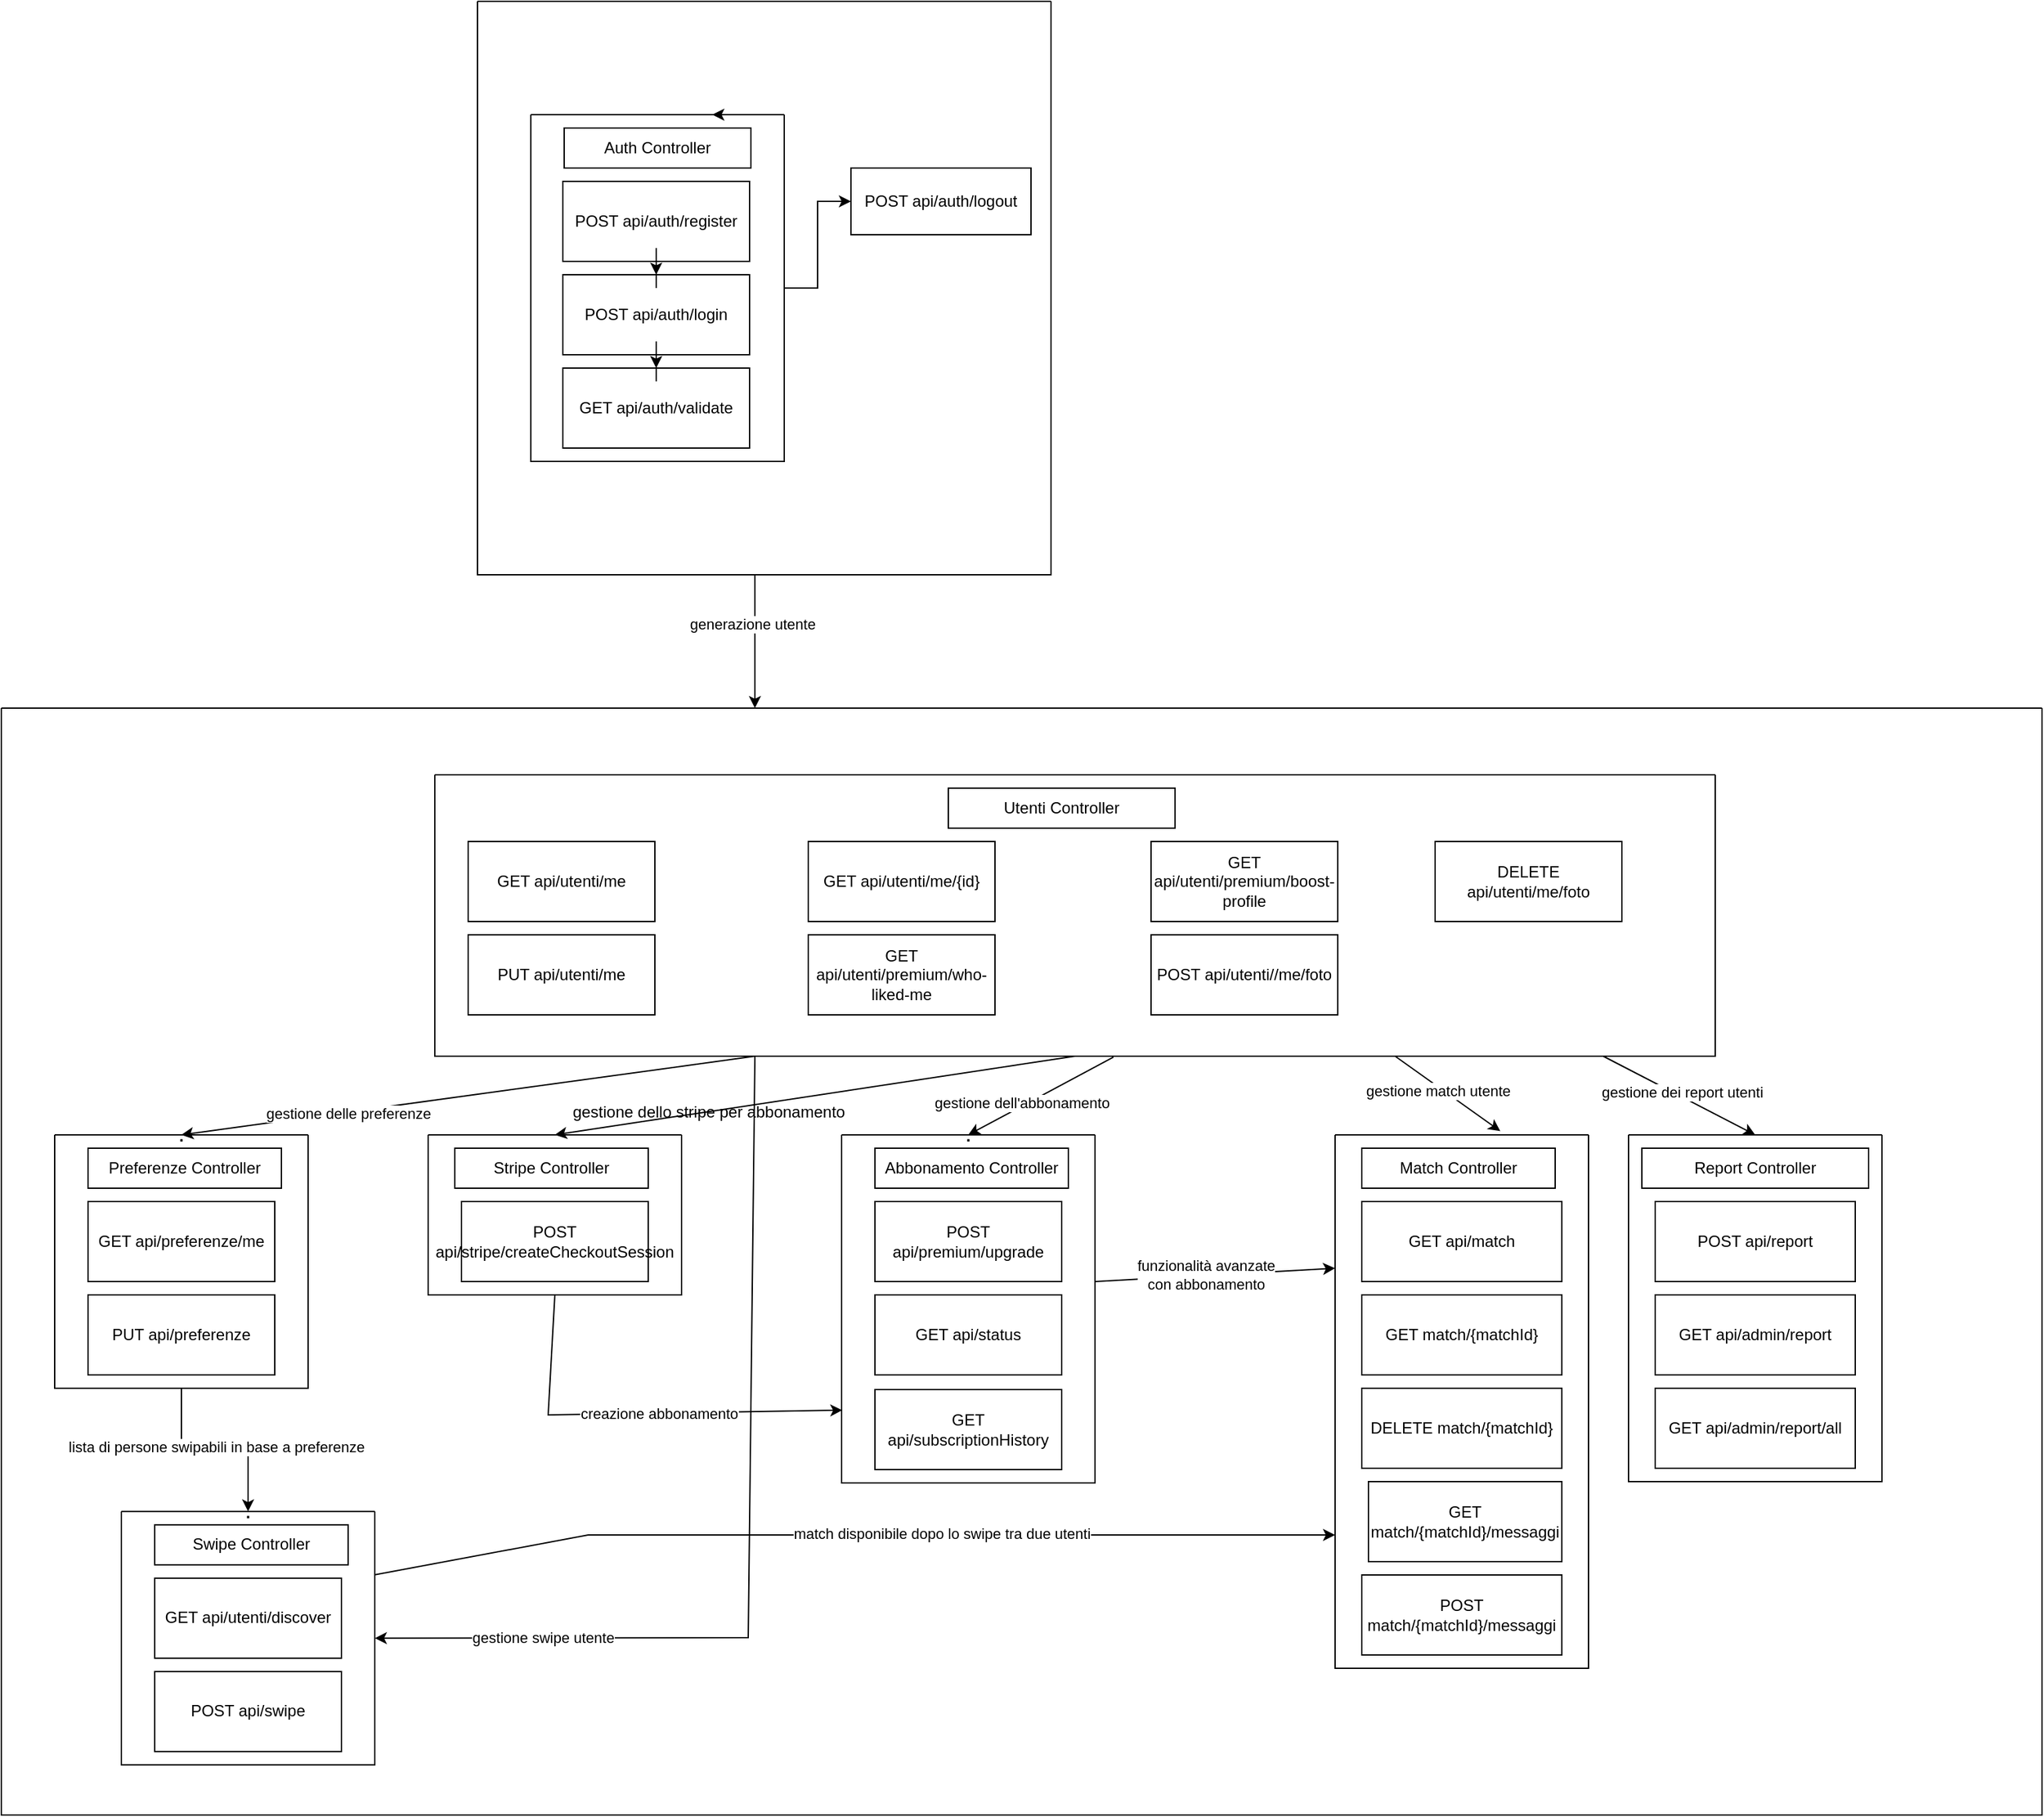 <mxfile version="27.1.4">
  <diagram name="Pagina-1" id="zTd8ogNlLjzsdBJeOwFS">
    <mxGraphModel dx="1678" dy="884" grid="1" gridSize="10" guides="1" tooltips="1" connect="1" arrows="1" fold="1" page="1" pageScale="1" pageWidth="827" pageHeight="1169" math="0" shadow="0">
      <root>
        <mxCell id="0" />
        <mxCell id="1" parent="0" />
        <mxCell id="6NuOI_jfBILMdRl15yHK-2" style="edgeStyle=orthogonalEdgeStyle;rounded=0;orthogonalLoop=1;jettySize=auto;html=1;exitX=0.5;exitY=1;exitDx=0;exitDy=0;" parent="1" source="6NuOI_jfBILMdRl15yHK-4" target="6NuOI_jfBILMdRl15yHK-1" edge="1">
          <mxGeometry relative="1" as="geometry">
            <Array as="points">
              <mxPoint x="605" y="450" />
            </Array>
          </mxGeometry>
        </mxCell>
        <mxCell id="tZ0k8Cin9hsQhBbYIyq4-41" value="generazione utente" style="edgeLabel;html=1;align=center;verticalAlign=middle;resizable=0;points=[];" vertex="1" connectable="0" parent="6NuOI_jfBILMdRl15yHK-2">
          <mxGeometry x="-0.178" y="-2" relative="1" as="geometry">
            <mxPoint as="offset" />
          </mxGeometry>
        </mxCell>
        <mxCell id="6NuOI_jfBILMdRl15yHK-1" value="" style="swimlane;startSize=0;" parent="1" vertex="1">
          <mxGeometry x="40" y="550" width="1530" height="830" as="geometry" />
        </mxCell>
        <mxCell id="TYeEJn4T7VQLtmHj-3OH-46" value="." style="swimlane;startSize=0;" parent="6NuOI_jfBILMdRl15yHK-1" vertex="1">
          <mxGeometry x="90" y="602.42" width="190" height="190" as="geometry" />
        </mxCell>
        <mxCell id="TYeEJn4T7VQLtmHj-3OH-47" value="Swipe Controller" style="rounded=0;whiteSpace=wrap;html=1;" parent="TYeEJn4T7VQLtmHj-3OH-46" vertex="1">
          <mxGeometry x="25" y="10" width="145" height="30" as="geometry" />
        </mxCell>
        <mxCell id="TYeEJn4T7VQLtmHj-3OH-48" value="POST api/swipe" style="rounded=0;whiteSpace=wrap;html=1;" parent="TYeEJn4T7VQLtmHj-3OH-46" vertex="1">
          <mxGeometry x="25" y="120" width="140" height="60" as="geometry" />
        </mxCell>
        <mxCell id="TYeEJn4T7VQLtmHj-3OH-49" value="GET api/utenti/discover" style="rounded=0;whiteSpace=wrap;html=1;" parent="TYeEJn4T7VQLtmHj-3OH-46" vertex="1">
          <mxGeometry x="25" y="50" width="140" height="60" as="geometry" />
        </mxCell>
        <mxCell id="TYeEJn4T7VQLtmHj-3OH-55" style="edgeStyle=orthogonalEdgeStyle;rounded=0;orthogonalLoop=1;jettySize=auto;html=1;exitX=0.5;exitY=1;exitDx=0;exitDy=0;" parent="6NuOI_jfBILMdRl15yHK-1" source="TYeEJn4T7VQLtmHj-3OH-46" target="TYeEJn4T7VQLtmHj-3OH-46" edge="1">
          <mxGeometry relative="1" as="geometry" />
        </mxCell>
        <mxCell id="TYeEJn4T7VQLtmHj-3OH-43" value="" style="swimlane;startSize=0;" parent="6NuOI_jfBILMdRl15yHK-1" vertex="1">
          <mxGeometry x="325" y="50" width="960" height="211" as="geometry" />
        </mxCell>
        <mxCell id="TYeEJn4T7VQLtmHj-3OH-44" value="Utenti Controller" style="rounded=0;whiteSpace=wrap;html=1;" parent="TYeEJn4T7VQLtmHj-3OH-43" vertex="1">
          <mxGeometry x="385" y="10" width="170" height="30" as="geometry" />
        </mxCell>
        <mxCell id="TYeEJn4T7VQLtmHj-3OH-26" value="PUT api/utenti/me" style="rounded=0;whiteSpace=wrap;html=1;" parent="TYeEJn4T7VQLtmHj-3OH-43" vertex="1">
          <mxGeometry x="25" y="120" width="140" height="60" as="geometry" />
        </mxCell>
        <mxCell id="TYeEJn4T7VQLtmHj-3OH-25" value="GET api/utenti/me" style="rounded=0;whiteSpace=wrap;html=1;" parent="TYeEJn4T7VQLtmHj-3OH-43" vertex="1">
          <mxGeometry x="25" y="50" width="140" height="60" as="geometry" />
        </mxCell>
        <mxCell id="TYeEJn4T7VQLtmHj-3OH-27" value="GET api/utenti/me/{id}" style="rounded=0;whiteSpace=wrap;html=1;" parent="TYeEJn4T7VQLtmHj-3OH-43" vertex="1">
          <mxGeometry x="280" y="50" width="140" height="60" as="geometry" />
        </mxCell>
        <mxCell id="TYeEJn4T7VQLtmHj-3OH-28" value="GET api/utenti/premium/who-liked-me" style="rounded=0;whiteSpace=wrap;html=1;" parent="TYeEJn4T7VQLtmHj-3OH-43" vertex="1">
          <mxGeometry x="280" y="120" width="140" height="60" as="geometry" />
        </mxCell>
        <mxCell id="TYeEJn4T7VQLtmHj-3OH-29" value="GET api/utenti/premium/boost-profile" style="rounded=0;whiteSpace=wrap;html=1;" parent="TYeEJn4T7VQLtmHj-3OH-43" vertex="1">
          <mxGeometry x="537" y="50" width="140" height="60" as="geometry" />
        </mxCell>
        <mxCell id="TYeEJn4T7VQLtmHj-3OH-30" value="POST api/utenti//me/foto" style="rounded=0;whiteSpace=wrap;html=1;" parent="TYeEJn4T7VQLtmHj-3OH-43" vertex="1">
          <mxGeometry x="537" y="120" width="140" height="60" as="geometry" />
        </mxCell>
        <mxCell id="TYeEJn4T7VQLtmHj-3OH-31" value="DELETE api/utenti/me/foto" style="rounded=0;whiteSpace=wrap;html=1;" parent="TYeEJn4T7VQLtmHj-3OH-43" vertex="1">
          <mxGeometry x="750" y="50" width="140" height="60" as="geometry" />
        </mxCell>
        <mxCell id="tZ0k8Cin9hsQhBbYIyq4-21" value="" style="endArrow=classic;html=1;rounded=0;entryX=0.5;entryY=0;entryDx=0;entryDy=0;" edge="1" parent="TYeEJn4T7VQLtmHj-3OH-43" target="i-C67bJ2zKy4lFZnUcYV-8">
          <mxGeometry width="50" height="50" relative="1" as="geometry">
            <mxPoint x="876" y="211" as="sourcePoint" />
            <mxPoint x="926" y="161" as="targetPoint" />
          </mxGeometry>
        </mxCell>
        <mxCell id="tZ0k8Cin9hsQhBbYIyq4-34" value="gestione dei report utenti" style="edgeLabel;html=1;align=center;verticalAlign=middle;resizable=0;points=[];" vertex="1" connectable="0" parent="tZ0k8Cin9hsQhBbYIyq4-21">
          <mxGeometry x="0.012" y="3" relative="1" as="geometry">
            <mxPoint as="offset" />
          </mxGeometry>
        </mxCell>
        <mxCell id="TYeEJn4T7VQLtmHj-3OH-58" value="" style="swimlane;startSize=0;" parent="6NuOI_jfBILMdRl15yHK-1" vertex="1">
          <mxGeometry x="1000" y="320" width="190" height="400" as="geometry" />
        </mxCell>
        <mxCell id="TYeEJn4T7VQLtmHj-3OH-59" value="Match Controller" style="rounded=0;whiteSpace=wrap;html=1;" parent="TYeEJn4T7VQLtmHj-3OH-58" vertex="1">
          <mxGeometry x="20" y="10" width="145" height="30" as="geometry" />
        </mxCell>
        <mxCell id="TYeEJn4T7VQLtmHj-3OH-60" value="GET match/{matchId}" style="rounded=0;whiteSpace=wrap;html=1;" parent="TYeEJn4T7VQLtmHj-3OH-58" vertex="1">
          <mxGeometry x="20" y="120" width="150" height="60" as="geometry" />
        </mxCell>
        <mxCell id="TYeEJn4T7VQLtmHj-3OH-61" value="GET api/match" style="rounded=0;whiteSpace=wrap;html=1;" parent="TYeEJn4T7VQLtmHj-3OH-58" vertex="1">
          <mxGeometry x="20" y="50" width="150" height="60" as="geometry" />
        </mxCell>
        <mxCell id="TYeEJn4T7VQLtmHj-3OH-62" value="DELETE match/{matchId}" style="rounded=0;whiteSpace=wrap;html=1;" parent="TYeEJn4T7VQLtmHj-3OH-58" vertex="1">
          <mxGeometry x="20" y="190" width="150" height="60" as="geometry" />
        </mxCell>
        <mxCell id="TYeEJn4T7VQLtmHj-3OH-63" value="GET match/{matchId}/messaggi" style="rounded=0;whiteSpace=wrap;html=1;" parent="TYeEJn4T7VQLtmHj-3OH-58" vertex="1">
          <mxGeometry x="25" y="260" width="145" height="60" as="geometry" />
        </mxCell>
        <mxCell id="TYeEJn4T7VQLtmHj-3OH-64" value="POST match/{matchId}/messaggi" style="rounded=0;whiteSpace=wrap;html=1;" parent="TYeEJn4T7VQLtmHj-3OH-58" vertex="1">
          <mxGeometry x="20" y="330" width="150" height="60" as="geometry" />
        </mxCell>
        <mxCell id="tZ0k8Cin9hsQhBbYIyq4-1" style="edgeStyle=orthogonalEdgeStyle;rounded=0;orthogonalLoop=1;jettySize=auto;html=1;entryX=0.5;entryY=0;entryDx=0;entryDy=0;" edge="1" parent="6NuOI_jfBILMdRl15yHK-1" source="6NuOI_jfBILMdRl15yHK-16" target="TYeEJn4T7VQLtmHj-3OH-46">
          <mxGeometry relative="1" as="geometry" />
        </mxCell>
        <mxCell id="tZ0k8Cin9hsQhBbYIyq4-36" value="lista di persone swipabili in base a preferenze" style="edgeLabel;html=1;align=center;verticalAlign=middle;resizable=0;points=[];" vertex="1" connectable="0" parent="tZ0k8Cin9hsQhBbYIyq4-1">
          <mxGeometry x="0.013" y="2" relative="1" as="geometry">
            <mxPoint as="offset" />
          </mxGeometry>
        </mxCell>
        <mxCell id="6NuOI_jfBILMdRl15yHK-16" value="." style="swimlane;startSize=0;" parent="6NuOI_jfBILMdRl15yHK-1" vertex="1">
          <mxGeometry x="40" y="320" width="190" height="190" as="geometry" />
        </mxCell>
        <mxCell id="6NuOI_jfBILMdRl15yHK-17" value="Preferenze Controller" style="rounded=0;whiteSpace=wrap;html=1;" parent="6NuOI_jfBILMdRl15yHK-16" vertex="1">
          <mxGeometry x="25" y="10" width="145" height="30" as="geometry" />
        </mxCell>
        <mxCell id="6NuOI_jfBILMdRl15yHK-18" value="PUT api/preferenze" style="rounded=0;whiteSpace=wrap;html=1;" parent="6NuOI_jfBILMdRl15yHK-16" vertex="1">
          <mxGeometry x="25" y="120" width="140" height="60" as="geometry" />
        </mxCell>
        <mxCell id="6NuOI_jfBILMdRl15yHK-19" value="GET api/preferenze/me" style="rounded=0;whiteSpace=wrap;html=1;" parent="6NuOI_jfBILMdRl15yHK-16" vertex="1">
          <mxGeometry x="25" y="50" width="140" height="60" as="geometry" />
        </mxCell>
        <mxCell id="6NuOI_jfBILMdRl15yHK-20" style="edgeStyle=orthogonalEdgeStyle;rounded=0;orthogonalLoop=1;jettySize=auto;html=1;exitX=0.5;exitY=1;exitDx=0;exitDy=0;" parent="6NuOI_jfBILMdRl15yHK-1" source="6NuOI_jfBILMdRl15yHK-16" target="6NuOI_jfBILMdRl15yHK-16" edge="1">
          <mxGeometry relative="1" as="geometry" />
        </mxCell>
        <mxCell id="i-C67bJ2zKy4lFZnUcYV-54" value="." style="swimlane;startSize=0;" parent="6NuOI_jfBILMdRl15yHK-1" vertex="1">
          <mxGeometry x="630" y="320" width="190" height="261" as="geometry" />
        </mxCell>
        <mxCell id="i-C67bJ2zKy4lFZnUcYV-55" value="Abbonamento Controller" style="rounded=0;whiteSpace=wrap;html=1;" parent="i-C67bJ2zKy4lFZnUcYV-54" vertex="1">
          <mxGeometry x="25" y="10" width="145" height="30" as="geometry" />
        </mxCell>
        <mxCell id="i-C67bJ2zKy4lFZnUcYV-56" value="GET api/status" style="rounded=0;whiteSpace=wrap;html=1;" parent="i-C67bJ2zKy4lFZnUcYV-54" vertex="1">
          <mxGeometry x="25" y="120" width="140" height="60" as="geometry" />
        </mxCell>
        <mxCell id="i-C67bJ2zKy4lFZnUcYV-57" value="POST api/premium/upgrade" style="rounded=0;whiteSpace=wrap;html=1;" parent="i-C67bJ2zKy4lFZnUcYV-54" vertex="1">
          <mxGeometry x="25" y="50" width="140" height="60" as="geometry" />
        </mxCell>
        <mxCell id="i-C67bJ2zKy4lFZnUcYV-59" value="GET api/subscriptionHistory" style="rounded=0;whiteSpace=wrap;html=1;" parent="i-C67bJ2zKy4lFZnUcYV-54" vertex="1">
          <mxGeometry x="25" y="191" width="140" height="60" as="geometry" />
        </mxCell>
        <mxCell id="i-C67bJ2zKy4lFZnUcYV-58" style="edgeStyle=orthogonalEdgeStyle;rounded=0;orthogonalLoop=1;jettySize=auto;html=1;exitX=0.5;exitY=1;exitDx=0;exitDy=0;" parent="6NuOI_jfBILMdRl15yHK-1" edge="1">
          <mxGeometry relative="1" as="geometry">
            <mxPoint x="1003.5" y="345.08" as="sourcePoint" />
            <mxPoint x="1003.5" y="345.08" as="targetPoint" />
          </mxGeometry>
        </mxCell>
        <mxCell id="TYeEJn4T7VQLtmHj-3OH-79" value="" style="swimlane;startSize=0;" parent="6NuOI_jfBILMdRl15yHK-1" vertex="1">
          <mxGeometry x="320" y="320" width="190" height="120" as="geometry" />
        </mxCell>
        <mxCell id="TYeEJn4T7VQLtmHj-3OH-80" value="Stripe Controller" style="rounded=0;whiteSpace=wrap;html=1;" parent="TYeEJn4T7VQLtmHj-3OH-79" vertex="1">
          <mxGeometry x="20" y="10" width="145" height="30" as="geometry" />
        </mxCell>
        <mxCell id="TYeEJn4T7VQLtmHj-3OH-82" value="POST api/stripe/createCheckoutSession" style="rounded=0;whiteSpace=wrap;html=1;" parent="TYeEJn4T7VQLtmHj-3OH-79" vertex="1">
          <mxGeometry x="25" y="50" width="140" height="60" as="geometry" />
        </mxCell>
        <mxCell id="i-C67bJ2zKy4lFZnUcYV-8" value="" style="swimlane;startSize=0;" parent="6NuOI_jfBILMdRl15yHK-1" vertex="1">
          <mxGeometry x="1220" y="320" width="190" height="260" as="geometry" />
        </mxCell>
        <mxCell id="i-C67bJ2zKy4lFZnUcYV-9" value="Report Controller" style="rounded=0;whiteSpace=wrap;html=1;" parent="i-C67bJ2zKy4lFZnUcYV-8" vertex="1">
          <mxGeometry x="10" y="10" width="170" height="30" as="geometry" />
        </mxCell>
        <mxCell id="i-C67bJ2zKy4lFZnUcYV-10" value="GET api/admin/report" style="rounded=0;whiteSpace=wrap;html=1;" parent="i-C67bJ2zKy4lFZnUcYV-8" vertex="1">
          <mxGeometry x="20" y="120" width="150" height="60" as="geometry" />
        </mxCell>
        <mxCell id="i-C67bJ2zKy4lFZnUcYV-11" value="POST api/report" style="rounded=0;whiteSpace=wrap;html=1;" parent="i-C67bJ2zKy4lFZnUcYV-8" vertex="1">
          <mxGeometry x="20" y="50" width="150" height="60" as="geometry" />
        </mxCell>
        <mxCell id="i-C67bJ2zKy4lFZnUcYV-12" value="GET api/admin/report/all" style="rounded=0;whiteSpace=wrap;html=1;" parent="i-C67bJ2zKy4lFZnUcYV-8" vertex="1">
          <mxGeometry x="20" y="190" width="150" height="60" as="geometry" />
        </mxCell>
        <mxCell id="tZ0k8Cin9hsQhBbYIyq4-10" value="" style="endArrow=classic;html=1;rounded=0;entryX=0.5;entryY=0;entryDx=0;entryDy=0;exitX=0.25;exitY=1;exitDx=0;exitDy=0;" edge="1" parent="6NuOI_jfBILMdRl15yHK-1" source="TYeEJn4T7VQLtmHj-3OH-43" target="6NuOI_jfBILMdRl15yHK-16">
          <mxGeometry width="50" height="50" relative="1" as="geometry">
            <mxPoint x="349" y="340" as="sourcePoint" />
            <mxPoint x="399" y="290" as="targetPoint" />
          </mxGeometry>
        </mxCell>
        <mxCell id="tZ0k8Cin9hsQhBbYIyq4-24" value="gestione delle preferenze" style="edgeLabel;html=1;align=center;verticalAlign=middle;resizable=0;points=[];" vertex="1" connectable="0" parent="tZ0k8Cin9hsQhBbYIyq4-10">
          <mxGeometry x="0.419" y="1" relative="1" as="geometry">
            <mxPoint as="offset" />
          </mxGeometry>
        </mxCell>
        <mxCell id="tZ0k8Cin9hsQhBbYIyq4-13" value="" style="endArrow=classic;html=1;rounded=0;entryX=0.5;entryY=0;entryDx=0;entryDy=0;exitX=0.5;exitY=1;exitDx=0;exitDy=0;" edge="1" parent="6NuOI_jfBILMdRl15yHK-1" source="TYeEJn4T7VQLtmHj-3OH-43" target="TYeEJn4T7VQLtmHj-3OH-79">
          <mxGeometry width="50" height="50" relative="1" as="geometry">
            <mxPoint x="510" y="311" as="sourcePoint" />
            <mxPoint x="560" y="261" as="targetPoint" />
          </mxGeometry>
        </mxCell>
        <mxCell id="tZ0k8Cin9hsQhBbYIyq4-15" value="" style="endArrow=classic;html=1;rounded=0;entryX=0.5;entryY=0;entryDx=0;entryDy=0;exitX=0.53;exitY=1.003;exitDx=0;exitDy=0;exitPerimeter=0;" edge="1" parent="6NuOI_jfBILMdRl15yHK-1" source="TYeEJn4T7VQLtmHj-3OH-43" target="i-C67bJ2zKy4lFZnUcYV-54">
          <mxGeometry width="50" height="50" relative="1" as="geometry">
            <mxPoint x="825" y="261" as="sourcePoint" />
            <mxPoint x="570" y="320" as="targetPoint" />
          </mxGeometry>
        </mxCell>
        <mxCell id="tZ0k8Cin9hsQhBbYIyq4-30" value="gestione dell&#39;abbonamento" style="edgeLabel;html=1;align=center;verticalAlign=middle;resizable=0;points=[];" vertex="1" connectable="0" parent="tZ0k8Cin9hsQhBbYIyq4-15">
          <mxGeometry x="0.252" y="-2" relative="1" as="geometry">
            <mxPoint y="-1" as="offset" />
          </mxGeometry>
        </mxCell>
        <mxCell id="tZ0k8Cin9hsQhBbYIyq4-17" value="" style="endArrow=classic;html=1;rounded=0;entryX=0.652;entryY=-0.007;entryDx=0;entryDy=0;entryPerimeter=0;exitX=0.75;exitY=1;exitDx=0;exitDy=0;" edge="1" parent="6NuOI_jfBILMdRl15yHK-1" source="TYeEJn4T7VQLtmHj-3OH-43" target="TYeEJn4T7VQLtmHj-3OH-58">
          <mxGeometry width="50" height="50" relative="1" as="geometry">
            <mxPoint x="750" y="320" as="sourcePoint" />
            <mxPoint x="800" y="270" as="targetPoint" />
          </mxGeometry>
        </mxCell>
        <mxCell id="tZ0k8Cin9hsQhBbYIyq4-33" value="gestione match utente" style="edgeLabel;html=1;align=center;verticalAlign=middle;resizable=0;points=[];" vertex="1" connectable="0" parent="tZ0k8Cin9hsQhBbYIyq4-17">
          <mxGeometry x="-0.153" y="-3" relative="1" as="geometry">
            <mxPoint as="offset" />
          </mxGeometry>
        </mxCell>
        <mxCell id="tZ0k8Cin9hsQhBbYIyq4-18" value="" style="endArrow=classic;html=1;rounded=0;exitX=0.25;exitY=1;exitDx=0;exitDy=0;entryX=1;entryY=0.5;entryDx=0;entryDy=0;" edge="1" parent="6NuOI_jfBILMdRl15yHK-1" source="TYeEJn4T7VQLtmHj-3OH-43" target="TYeEJn4T7VQLtmHj-3OH-46">
          <mxGeometry width="50" height="50" relative="1" as="geometry">
            <mxPoint x="560" y="510" as="sourcePoint" />
            <mxPoint x="610" y="460" as="targetPoint" />
            <Array as="points">
              <mxPoint x="560" y="697" />
            </Array>
          </mxGeometry>
        </mxCell>
        <mxCell id="tZ0k8Cin9hsQhBbYIyq4-39" value="gestione swipe utente" style="edgeLabel;html=1;align=center;verticalAlign=middle;resizable=0;points=[];" vertex="1" connectable="0" parent="tZ0k8Cin9hsQhBbYIyq4-18">
          <mxGeometry x="0.648" relative="1" as="geometry">
            <mxPoint as="offset" />
          </mxGeometry>
        </mxCell>
        <mxCell id="tZ0k8Cin9hsQhBbYIyq4-19" value="" style="endArrow=classic;html=1;rounded=0;entryX=0.003;entryY=0.791;entryDx=0;entryDy=0;exitX=0.5;exitY=1;exitDx=0;exitDy=0;entryPerimeter=0;" edge="1" parent="6NuOI_jfBILMdRl15yHK-1" source="TYeEJn4T7VQLtmHj-3OH-79" target="i-C67bJ2zKy4lFZnUcYV-54">
          <mxGeometry width="50" height="50" relative="1" as="geometry">
            <mxPoint x="510" y="390" as="sourcePoint" />
            <mxPoint x="560" y="340" as="targetPoint" />
            <Array as="points">
              <mxPoint x="410" y="530" />
            </Array>
          </mxGeometry>
        </mxCell>
        <mxCell id="tZ0k8Cin9hsQhBbYIyq4-28" value="creazione abbonamento" style="edgeLabel;html=1;align=center;verticalAlign=middle;resizable=0;points=[];" vertex="1" connectable="0" parent="tZ0k8Cin9hsQhBbYIyq4-19">
          <mxGeometry x="0.114" relative="1" as="geometry">
            <mxPoint as="offset" />
          </mxGeometry>
        </mxCell>
        <mxCell id="tZ0k8Cin9hsQhBbYIyq4-20" value="" style="endArrow=classic;html=1;rounded=0;entryX=0;entryY=0.25;entryDx=0;entryDy=0;" edge="1" parent="6NuOI_jfBILMdRl15yHK-1" target="TYeEJn4T7VQLtmHj-3OH-58">
          <mxGeometry width="50" height="50" relative="1" as="geometry">
            <mxPoint x="820" y="430" as="sourcePoint" />
            <mxPoint x="870" y="380" as="targetPoint" />
          </mxGeometry>
        </mxCell>
        <mxCell id="tZ0k8Cin9hsQhBbYIyq4-32" value="funzionalità avanzate&lt;br&gt;con abbonamento" style="edgeLabel;html=1;align=center;verticalAlign=middle;resizable=0;points=[];" vertex="1" connectable="0" parent="tZ0k8Cin9hsQhBbYIyq4-20">
          <mxGeometry x="-0.082" y="1" relative="1" as="geometry">
            <mxPoint as="offset" />
          </mxGeometry>
        </mxCell>
        <mxCell id="tZ0k8Cin9hsQhBbYIyq4-22" value="" style="endArrow=classic;html=1;rounded=0;entryX=0;entryY=0.75;entryDx=0;entryDy=0;exitX=1;exitY=0.25;exitDx=0;exitDy=0;" edge="1" parent="6NuOI_jfBILMdRl15yHK-1" source="TYeEJn4T7VQLtmHj-3OH-46" target="TYeEJn4T7VQLtmHj-3OH-58">
          <mxGeometry width="50" height="50" relative="1" as="geometry">
            <mxPoint x="230" y="490" as="sourcePoint" />
            <mxPoint x="280" y="440" as="targetPoint" />
            <Array as="points">
              <mxPoint x="440" y="620" />
            </Array>
          </mxGeometry>
        </mxCell>
        <mxCell id="tZ0k8Cin9hsQhBbYIyq4-40" value="match disponibile dopo lo swipe tra due utenti" style="edgeLabel;html=1;align=center;verticalAlign=middle;resizable=0;points=[];" vertex="1" connectable="0" parent="tZ0k8Cin9hsQhBbYIyq4-22">
          <mxGeometry x="0.069" relative="1" as="geometry">
            <mxPoint x="41" y="-1" as="offset" />
          </mxGeometry>
        </mxCell>
        <mxCell id="6NuOI_jfBILMdRl15yHK-4" value="" style="swimlane;startSize=0;" parent="1" vertex="1">
          <mxGeometry x="397" y="20" width="430" height="430" as="geometry" />
        </mxCell>
        <mxCell id="6NuOI_jfBILMdRl15yHK-13" style="edgeStyle=orthogonalEdgeStyle;rounded=0;orthogonalLoop=1;jettySize=auto;html=1;entryX=0;entryY=0.5;entryDx=0;entryDy=0;" parent="6NuOI_jfBILMdRl15yHK-4" source="TYeEJn4T7VQLtmHj-3OH-20" target="6NuOI_jfBILMdRl15yHK-5" edge="1">
          <mxGeometry relative="1" as="geometry" />
        </mxCell>
        <mxCell id="TYeEJn4T7VQLtmHj-3OH-20" value="" style="swimlane;startSize=0;" parent="6NuOI_jfBILMdRl15yHK-4" vertex="1">
          <mxGeometry x="40" y="85" width="190" height="260" as="geometry" />
        </mxCell>
        <mxCell id="TYeEJn4T7VQLtmHj-3OH-1" value="POST api/auth/register" style="rounded=0;whiteSpace=wrap;html=1;" parent="TYeEJn4T7VQLtmHj-3OH-20" vertex="1">
          <mxGeometry x="24" y="50" width="140" height="60" as="geometry" />
        </mxCell>
        <mxCell id="TYeEJn4T7VQLtmHj-3OH-2" value="POST api/auth/login" style="rounded=0;whiteSpace=wrap;html=1;" parent="TYeEJn4T7VQLtmHj-3OH-20" vertex="1">
          <mxGeometry x="24" y="120" width="140" height="60" as="geometry" />
        </mxCell>
        <mxCell id="TYeEJn4T7VQLtmHj-3OH-7" style="edgeStyle=orthogonalEdgeStyle;rounded=0;orthogonalLoop=1;jettySize=auto;html=1;entryX=0.5;entryY=0;entryDx=0;entryDy=0;" parent="TYeEJn4T7VQLtmHj-3OH-20" source="TYeEJn4T7VQLtmHj-3OH-1" target="TYeEJn4T7VQLtmHj-3OH-2" edge="1">
          <mxGeometry relative="1" as="geometry" />
        </mxCell>
        <mxCell id="TYeEJn4T7VQLtmHj-3OH-10" value="GET api/auth/validate" style="rounded=0;whiteSpace=wrap;html=1;" parent="TYeEJn4T7VQLtmHj-3OH-20" vertex="1">
          <mxGeometry x="24" y="190" width="140" height="60" as="geometry" />
        </mxCell>
        <mxCell id="TYeEJn4T7VQLtmHj-3OH-12" style="edgeStyle=orthogonalEdgeStyle;rounded=0;orthogonalLoop=1;jettySize=auto;html=1;entryX=0.5;entryY=0;entryDx=0;entryDy=0;" parent="TYeEJn4T7VQLtmHj-3OH-20" source="TYeEJn4T7VQLtmHj-3OH-2" target="TYeEJn4T7VQLtmHj-3OH-10" edge="1">
          <mxGeometry relative="1" as="geometry" />
        </mxCell>
        <mxCell id="TYeEJn4T7VQLtmHj-3OH-21" value="Auth Controller" style="rounded=0;whiteSpace=wrap;html=1;" parent="TYeEJn4T7VQLtmHj-3OH-20" vertex="1">
          <mxGeometry x="25" y="10" width="140" height="30" as="geometry" />
        </mxCell>
        <mxCell id="6NuOI_jfBILMdRl15yHK-11" style="edgeStyle=orthogonalEdgeStyle;rounded=0;orthogonalLoop=1;jettySize=auto;html=1;exitX=0.75;exitY=0;exitDx=0;exitDy=0;entryX=0.716;entryY=0;entryDx=0;entryDy=0;entryPerimeter=0;" parent="6NuOI_jfBILMdRl15yHK-4" source="TYeEJn4T7VQLtmHj-3OH-20" target="TYeEJn4T7VQLtmHj-3OH-20" edge="1">
          <mxGeometry relative="1" as="geometry" />
        </mxCell>
        <mxCell id="6NuOI_jfBILMdRl15yHK-5" value="POST api/auth/logout" style="rounded=0;whiteSpace=wrap;html=1;" parent="6NuOI_jfBILMdRl15yHK-4" vertex="1">
          <mxGeometry x="280" y="125" width="135" height="50" as="geometry" />
        </mxCell>
        <mxCell id="tZ0k8Cin9hsQhBbYIyq4-25" value="gestione dello stripe per abbonamento" style="text;html=1;align=center;verticalAlign=middle;resizable=0;points=[];autosize=1;strokeColor=none;fillColor=none;" vertex="1" parent="1">
          <mxGeometry x="455" y="838" width="230" height="30" as="geometry" />
        </mxCell>
      </root>
    </mxGraphModel>
  </diagram>
</mxfile>
